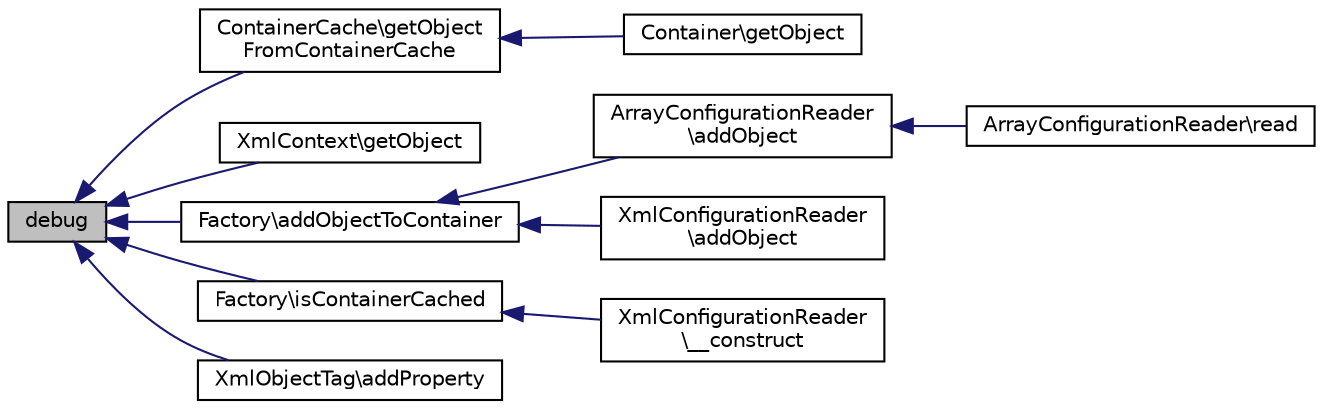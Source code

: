 digraph "debug"
{
  edge [fontname="Helvetica",fontsize="10",labelfontname="Helvetica",labelfontsize="10"];
  node [fontname="Helvetica",fontsize="10",shape=record];
  rankdir="LR";
  Node1 [label="debug",height=0.2,width=0.4,color="black", fillcolor="grey75", style="filled" fontcolor="black"];
  Node1 -> Node2 [dir="back",color="midnightblue",fontsize="10",style="solid",fontname="Helvetica"];
  Node2 [label="ContainerCache\\getObject\lFromContainerCache",height=0.2,width=0.4,color="black", fillcolor="white", style="filled",URL="$class_container_cache.html#a7a9112e3be938ede001b443f227de2e4"];
  Node2 -> Node3 [dir="back",color="midnightblue",fontsize="10",style="solid",fontname="Helvetica"];
  Node3 [label="Container\\getObject",height=0.2,width=0.4,color="black", fillcolor="white", style="filled",URL="$class_container.html#ad0340981c56db5aaddfc2c70a9927fd1"];
  Node1 -> Node4 [dir="back",color="midnightblue",fontsize="10",style="solid",fontname="Helvetica"];
  Node4 [label="XmlContext\\getObject",height=0.2,width=0.4,color="black", fillcolor="white", style="filled",URL="$class_xml_context.html#a09620fce23d46253525756869a03d51f"];
  Node1 -> Node5 [dir="back",color="midnightblue",fontsize="10",style="solid",fontname="Helvetica"];
  Node5 [label="Factory\\addObjectToContainer",height=0.2,width=0.4,color="black", fillcolor="white", style="filled",URL="$class_factory.html#a6987b05993ea9cf488ff8224f08f7cc8"];
  Node5 -> Node6 [dir="back",color="midnightblue",fontsize="10",style="solid",fontname="Helvetica"];
  Node6 [label="ArrayConfigurationReader\l\\addObject",height=0.2,width=0.4,color="black", fillcolor="white", style="filled",URL="$class_array_configuration_reader.html#ab10a1fa095c486bea43aadd057baaf78"];
  Node6 -> Node7 [dir="back",color="midnightblue",fontsize="10",style="solid",fontname="Helvetica"];
  Node7 [label="ArrayConfigurationReader\\read",height=0.2,width=0.4,color="black", fillcolor="white", style="filled",URL="$class_array_configuration_reader.html#a64571309bfb3238c65fd3c2898f92440"];
  Node5 -> Node8 [dir="back",color="midnightblue",fontsize="10",style="solid",fontname="Helvetica"];
  Node8 [label="XmlConfigurationReader\l\\addObject",height=0.2,width=0.4,color="black", fillcolor="white", style="filled",URL="$class_xml_configuration_reader.html#ab10a1fa095c486bea43aadd057baaf78"];
  Node1 -> Node9 [dir="back",color="midnightblue",fontsize="10",style="solid",fontname="Helvetica"];
  Node9 [label="Factory\\isContainerCached",height=0.2,width=0.4,color="black", fillcolor="white", style="filled",URL="$class_factory.html#aaefbaf9f91b8697ec84bea5a581d0e0e"];
  Node9 -> Node10 [dir="back",color="midnightblue",fontsize="10",style="solid",fontname="Helvetica"];
  Node10 [label="XmlConfigurationReader\l\\__construct",height=0.2,width=0.4,color="black", fillcolor="white", style="filled",URL="$class_xml_configuration_reader.html#af44a931aab63dc6542b103bafe9d9c87"];
  Node1 -> Node11 [dir="back",color="midnightblue",fontsize="10",style="solid",fontname="Helvetica"];
  Node11 [label="XmlObjectTag\\addProperty",height=0.2,width=0.4,color="black", fillcolor="white", style="filled",URL="$class_xml_object_tag.html#a519fc78825c329771f82978b4b20678b"];
}
